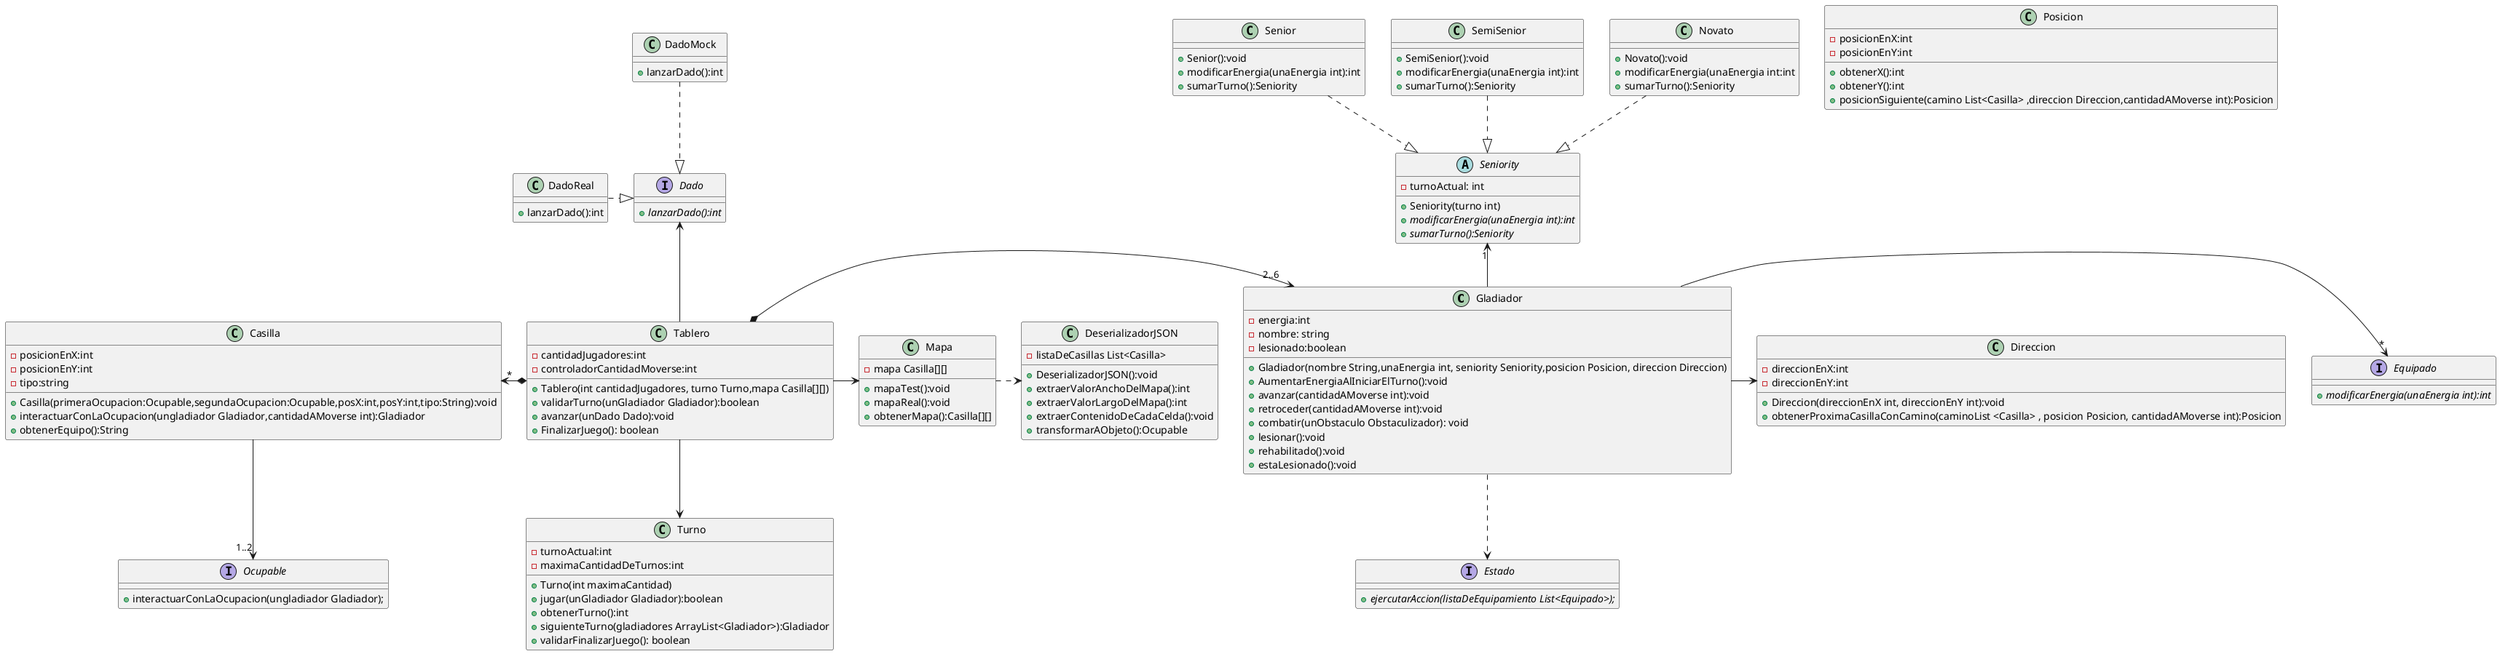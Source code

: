 @startuml
class Gladiador{
    -energia:int
    -nombre: string
    -lesionado:boolean
    +Gladiador(nombre String,unaEnergia int, seniority Seniority,posicion Posicion, direccion Direccion)
    +AumentarEnergiaAlIniciarElTurno():void
    +avanzar(cantidadAMoverse int):void
    +retroceder(cantidadAMoverse int):void
    +combatir(unObstaculo Obstaculizador): void
    +lesionar():void
    +rehabilitado():void
    +estaLesionado():void
}

class Direccion{
    -direccionEnX:int
    -direccionEnY:int
    +Direccion(direccionEnX int, direccionEnY int):void
    +obtenerProximaCasillaConCamino(caminoList <Casilla> , posicion Posicion, cantidadAMoverse int):Posicion
}

class Posicion{
    -posicionEnX:int
    -posicionEnY:int
    +obtenerX():int
    +obtenerY():int
    +posicionSiguiente(camino List<Casilla> ,direccion Direccion,cantidadAMoverse int):Posicion
}

class Mapa{
    -mapa Casilla[][]
    +mapaTest():void
    +mapaReal():void
    +obtenerMapa():Casilla[][]

}

class DeserializadorJSON{
    -listaDeCasillas List<Casilla>
    +DeserializadorJSON():void
    +extraerValorAnchoDelMapa():int
    +extraerValorLargoDelMapa():int
    +extraerContenidoDeCadaCelda():void
    +transformarAObjeto():Ocupable
}

interface Estado{
    {abstract}+ejercutarAccion(listaDeEquipamiento List<Equipado>);
}


class Tablero{
    -cantidadJugadores:int
    -controladorCantidadMoverse:int
    +Tablero(int cantidadJugadores, turno Turno,mapa Casilla[][])
    +validarTurno(unGladiador Gladiador):boolean
    +avanzar(unDado Dado):void
    +FinalizarJuego(): boolean
}

class Turno {
    -turnoActual:int
    -maximaCantidadDeTurnos:int
    +Turno(int maximaCantidad)
    +jugar(unGladiador Gladiador):boolean
    +obtenerTurno():int
    +siguienteTurno(gladiadores ArrayList<Gladiador>):Gladiador
    +validarFinalizarJuego(): boolean
    }


class Casilla{
    -posicionEnX:int
    -posicionEnY:int
    -tipo:string
    +Casilla(primeraOcupacion:Ocupable,segundaOcupacion:Ocupable,posX:int,posY:int,tipo:String):void
    +interactuarConLaOcupacion(ungladiador Gladiador,cantidadAMoverse int):Gladiador
    +obtenerEquipo():String
}


interface Dado{
    +{abstract}lanzarDado():int
}

class DadoMock{
    +lanzarDado():int
}

class DadoReal{
    +lanzarDado():int
}

abstract class Seniority{
    -turnoActual: int
    +Seniority(turno int)
    +{abstract}modificarEnergia(unaEnergia int):int
    +{abstract}sumarTurno():Seniority
}
class Novato{
    +Novato():void
    +modificarEnergia(unaEnergia int:int
    +sumarTurno():Seniority
}
class SemiSenior{
    +SemiSenior():void
    +modificarEnergia(unaEnergia int):int
    +sumarTurno():Seniority
}

class Senior{
    +Senior():void
    +modificarEnergia(unaEnergia int):int
    +sumarTurno():Seniority
}

interface Equipado{
    +{abstract}modificarEnergia(unaEnergia int):int
}

interface Ocupable{
     +interactuarConLaOcupacion(ungladiador Gladiador);
   }


Tablero *-left->"*"Casilla
Tablero *-right->" 2..6 "Gladiador
Tablero -up-> Dado
Tablero --> Turno
Tablero  -> Mapa



Casilla -->"1..2" Ocupable
Mapa .>DeserializadorJSON

Dado <|.up. DadoMock
Dado <|.left. DadoReal


Seniority <|.up. Novato
Seniority <|.up. SemiSenior
Seniority <|.up. Senior


Gladiador -> Direccion
Gladiador .down.> Estado
Gladiador -> "*"Equipado
Gladiador -up-> "1"Seniority


@enduml